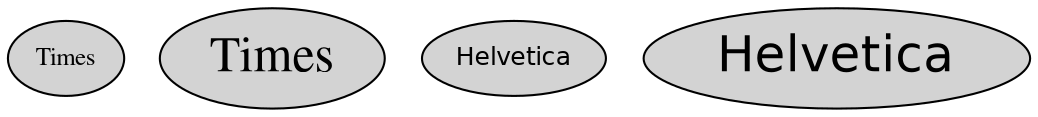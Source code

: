 digraph
{
    node [style="filled"];

    A [label="Times", fontname="Times", fontsize="12"];
    B [label="Times", fontname="Times", fontsize="24"];

    C [label="Helvetica", fontname="Helvetica", fontsize="12"];
    D [label="Helvetica", fontname="Helvetica", fontsize="24"];
}
